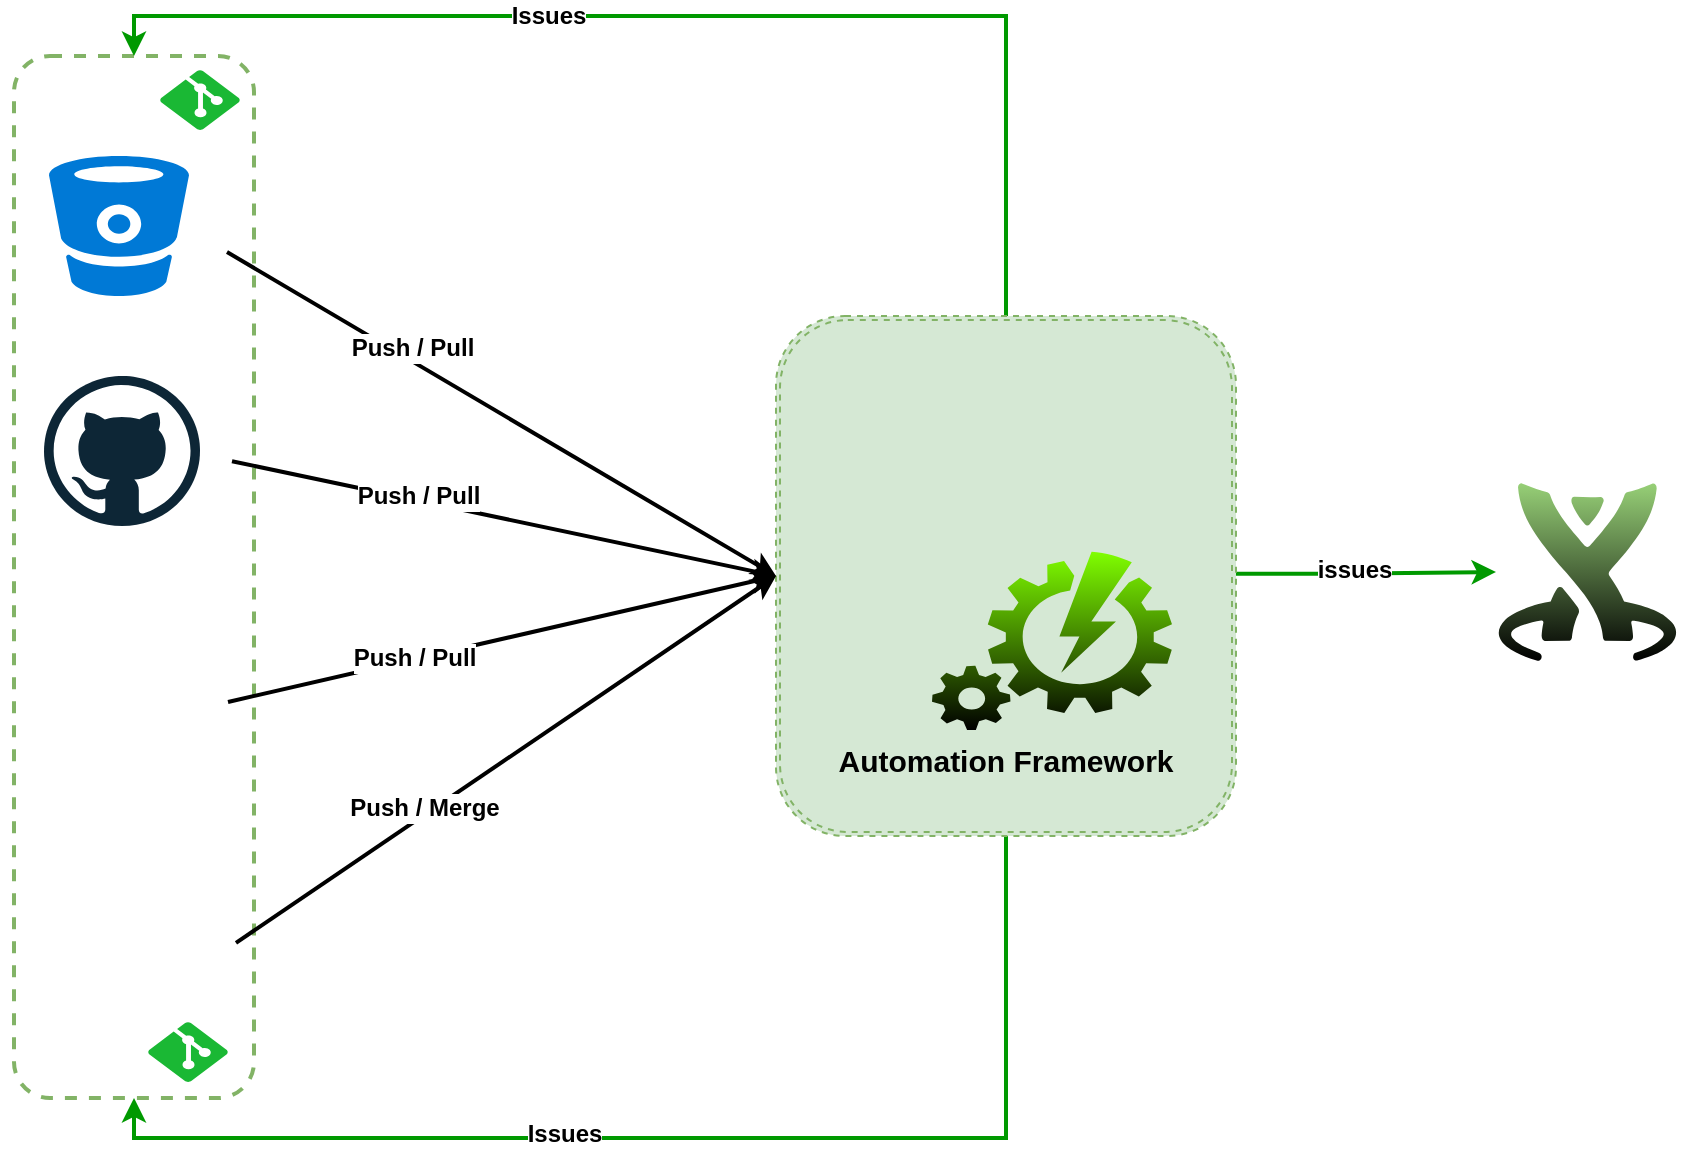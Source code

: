 <mxfile version="10.7.7"><diagram id="nS8JaFTZz7dJw2IIvju_" name="Page-1"><mxGraphModel dx="2025" dy="2186" grid="1" gridSize="10" guides="1" tooltips="1" connect="1" arrows="1" fold="1" page="1" pageScale="1" pageWidth="850" pageHeight="1100" math="0" shadow="0"><root><mxCell id="0"/><mxCell id="1" parent="0"/><mxCell id="2" value="" style="rounded=1;whiteSpace=wrap;html=1;fillColor=none;dashed=1;strokeColor=#82b366;strokeWidth=2;" vertex="1" parent="1"><mxGeometry x="-791" y="-20" width="120" height="521" as="geometry"/></mxCell><mxCell id="3" style="edgeStyle=orthogonalEdgeStyle;rounded=0;html=1;jettySize=auto;orthogonalLoop=1;strokeColor=#009900;targetPerimeterSpacing=0;exitX=0.841;exitY=0.124;exitPerimeter=0;strokeWidth=2;" edge="1" parent="1" source="26" target="22"><mxGeometry relative="1" as="geometry"/></mxCell><mxCell id="4" value="&lt;b&gt;issues&lt;/b&gt;" style="text;html=1;resizable=0;points=[];align=center;verticalAlign=middle;labelBackgroundColor=#ffffff;" vertex="1" connectable="0" parent="3"><mxGeometry x="0.212" y="-2" relative="1" as="geometry"><mxPoint y="-3" as="offset"/></mxGeometry></mxCell><mxCell id="5" style="edgeStyle=orthogonalEdgeStyle;rounded=0;orthogonalLoop=1;jettySize=auto;html=1;entryX=0.5;entryY=1;entryDx=0;entryDy=0;strokeWidth=2;fillColor=#d5e8d4;strokeColor=#009900;" edge="1" parent="1" source="9" target="2"><mxGeometry relative="1" as="geometry"><Array as="points"><mxPoint x="-295" y="521"/><mxPoint x="-731" y="521"/></Array></mxGeometry></mxCell><mxCell id="6" value="&lt;b&gt;Issues&lt;/b&gt;" style="text;html=1;resizable=0;points=[];align=center;verticalAlign=middle;labelBackgroundColor=#ffffff;" vertex="1" connectable="0" parent="5"><mxGeometry x="0.132" y="-2" relative="1" as="geometry"><mxPoint x="-29" as="offset"/></mxGeometry></mxCell><mxCell id="7" style="edgeStyle=orthogonalEdgeStyle;rounded=0;orthogonalLoop=1;jettySize=auto;html=1;entryX=0.5;entryY=0;entryDx=0;entryDy=0;strokeColor=#009900;strokeWidth=2;" edge="1" parent="1" source="9" target="2"><mxGeometry relative="1" as="geometry"><Array as="points"><mxPoint x="-295" y="-40"/><mxPoint x="-731" y="-40"/></Array></mxGeometry></mxCell><mxCell id="8" value="Issues" style="text;html=1;resizable=0;points=[];align=center;verticalAlign=middle;labelBackgroundColor=#ffffff;fontStyle=1" vertex="1" connectable="0" parent="7"><mxGeometry x="0.253" y="2" relative="1" as="geometry"><mxPoint y="-2" as="offset"/></mxGeometry></mxCell><mxCell id="9" value="" style="shape=ext;double=1;rounded=1;whiteSpace=wrap;html=1;fillColor=#d5e8d4;dashed=1;strokeColor=#82b366;" vertex="1" parent="1"><mxGeometry x="-410" y="110" width="230" height="260" as="geometry"/></mxCell><mxCell id="10" value="" style="shadow=0;dashed=0;html=1;strokeColor=none;fillColor=#0079D6;labelPosition=center;verticalLabelPosition=bottom;verticalAlign=top;shape=mxgraph.azure.bitbucket_code_source;" vertex="1" parent="1"><mxGeometry x="-773.5" y="30" width="70" height="70" as="geometry"/></mxCell><mxCell id="11" value="" style="dashed=0;html=1;shape=mxgraph.weblogos.github;fillColor=#FFFFFF;" vertex="1" parent="1"><mxGeometry x="-776" y="140" width="78" height="75" as="geometry"/></mxCell><mxCell id="12" value="" style="shape=image;verticalLabelPosition=bottom;labelBackgroundColor=#ffffff;verticalAlign=top;aspect=fixed;imageAspect=0;image=https://png.icons8.com/color/540/gitlab.png;" vertex="1" parent="1"><mxGeometry x="-772.5" y="392" width="71" height="71" as="geometry"/></mxCell><mxCell id="13" style="rounded=0;html=1;entryX=0;entryY=0.5;jettySize=auto;orthogonalLoop=1;strokeWidth=2;" edge="1" parent="1" source="15" target="9"><mxGeometry relative="1" as="geometry"/></mxCell><mxCell id="14" value="&lt;b&gt;Push / Merge&lt;/b&gt;" style="text;html=1;resizable=0;points=[];align=center;verticalAlign=middle;labelBackgroundColor=#ffffff;" vertex="1" connectable="0" parent="13"><mxGeometry x="-0.155" y="4" relative="1" as="geometry"><mxPoint x="-18" y="13" as="offset"/></mxGeometry></mxCell><mxCell id="15" value="" style="shape=image;verticalLabelPosition=bottom;labelBackgroundColor=#ffffff;verticalAlign=top;aspect=fixed;imageAspect=0;image=https://png.icons8.com/ios/540/webhook-filled.png;" vertex="1" parent="1"><mxGeometry x="-720" y="417" width="40" height="40" as="geometry"/></mxCell><mxCell id="16" style="edgeStyle=none;rounded=0;html=1;jettySize=auto;orthogonalLoop=1;strokeWidth=2;entryX=0;entryY=0.5;entryDx=0;entryDy=0;" edge="1" parent="1" source="18" target="9"><mxGeometry relative="1" as="geometry"/></mxCell><mxCell id="17" value="&lt;b&gt;Push / Pull&lt;/b&gt;" style="text;html=1;resizable=0;points=[];align=center;verticalAlign=middle;labelBackgroundColor=#ffffff;" vertex="1" connectable="0" parent="16"><mxGeometry x="-0.356" relative="1" as="geometry"><mxPoint x="5" y="-1" as="offset"/></mxGeometry></mxCell><mxCell id="18" value="" style="shape=image;verticalLabelPosition=bottom;labelBackgroundColor=#ffffff;verticalAlign=top;aspect=fixed;imageAspect=0;image=https://png.icons8.com/ios/540/webhook-filled.png;" vertex="1" parent="1"><mxGeometry x="-721" y="159" width="39" height="39" as="geometry"/></mxCell><mxCell id="19" style="edgeStyle=none;rounded=0;html=1;entryX=0;entryY=0.5;jettySize=auto;orthogonalLoop=1;strokeWidth=2;" edge="1" parent="1" source="21" target="9"><mxGeometry relative="1" as="geometry"/></mxCell><mxCell id="20" value="&lt;b&gt;Push / Pull&lt;/b&gt;" style="text;html=1;resizable=0;points=[];align=center;verticalAlign=middle;labelBackgroundColor=#ffffff;" vertex="1" connectable="0" parent="19"><mxGeometry x="-0.441" y="1" relative="1" as="geometry"><mxPoint x="15" y="3" as="offset"/></mxGeometry></mxCell><mxCell id="21" value="" style="shape=image;verticalLabelPosition=bottom;labelBackgroundColor=#ffffff;verticalAlign=top;aspect=fixed;imageAspect=0;image=https://png.icons8.com/ios/540/webhook-filled.png;" vertex="1" parent="1"><mxGeometry x="-723.5" y="47" width="39" height="39" as="geometry"/></mxCell><mxCell id="22" value="" style="dashed=0;html=1;shape=mxgraph.weblogos.confluence;fillColor=#97D077;strokeColor=none;rounded=0;glass=1;comic=0;labelBackgroundColor=none;fontFamily=Lucida Console;fontColor=#000000;align=center;gradientColor=#000000;" vertex="1" parent="1"><mxGeometry x="-50" y="193.5" width="92" height="89" as="geometry"/></mxCell><mxCell id="23" value="&lt;b&gt;&lt;font style=&quot;font-size: 15px&quot;&gt;Automation Framework&lt;br&gt;&lt;/font&gt;&lt;/b&gt;" style="text;html=1;strokeColor=none;fillColor=none;align=center;verticalAlign=middle;whiteSpace=wrap;rounded=0;dashed=1;" vertex="1" parent="1"><mxGeometry x="-388" y="322" width="186" height="20" as="geometry"/></mxCell><mxCell id="24" value="" style="group" vertex="1" connectable="0" parent="1"><mxGeometry x="-372" y="172" width="160" height="145" as="geometry"/></mxCell><mxCell id="25" value="" style="shape=image;verticalLabelPosition=bottom;labelBackgroundColor=#ffffff;verticalAlign=top;aspect=fixed;imageAspect=0;image=https://avatars0.githubusercontent.com/u/15811295?s=200&amp;v=4;" vertex="1" parent="24"><mxGeometry width="120.296" height="120.296" as="geometry"/></mxCell><mxCell id="26" value="" style="shadow=0;dashed=0;html=1;strokeColor=none;fillColor=#80FF00;labelPosition=center;verticalLabelPosition=bottom;verticalAlign=top;shape=mxgraph.azure.automation;rounded=0;glass=1;comic=0;labelBackgroundColor=none;fontFamily=Lucida Console;fontColor=#000000;align=center;gradientColor=#000000;" vertex="1" parent="24"><mxGeometry x="40" y="55.852" width="120" height="89.148" as="geometry"/></mxCell><mxCell id="27" value="" style="shape=image;verticalLabelPosition=bottom;labelBackgroundColor=#ffffff;verticalAlign=top;aspect=fixed;imageAspect=0;image=https://gsmulders.nl/wp-content/uploads/2018/08/vsts.png;" vertex="1" parent="1"><mxGeometry x="-797.5" y="270" width="121" height="64" as="geometry"/></mxCell><mxCell id="28" style="edgeStyle=none;rounded=0;orthogonalLoop=1;jettySize=auto;html=1;exitX=1;exitY=0.5;exitDx=0;exitDy=0;strokeWidth=2;entryX=0;entryY=0.5;entryDx=0;entryDy=0;" edge="1" parent="1" source="30" target="9"><mxGeometry relative="1" as="geometry"><mxPoint x="-420" y="260" as="targetPoint"/></mxGeometry></mxCell><mxCell id="29" value="Push / Pull" style="text;html=1;resizable=0;points=[];align=center;verticalAlign=middle;labelBackgroundColor=#ffffff;fontStyle=1" vertex="1" connectable="0" parent="28"><mxGeometry x="-0.364" y="1" relative="1" as="geometry"><mxPoint x="6" y="-1" as="offset"/></mxGeometry></mxCell><mxCell id="30" value="" style="shape=image;verticalLabelPosition=bottom;labelBackgroundColor=#ffffff;verticalAlign=top;aspect=fixed;imageAspect=0;image=https://png.icons8.com/ios/540/webhook-filled.png;" vertex="1" parent="1"><mxGeometry x="-723" y="283.5" width="39" height="39" as="geometry"/></mxCell><mxCell id="31" value="" style="verticalLabelPosition=bottom;html=1;verticalAlign=top;align=center;strokeColor=none;fillColor=#1AB834;shape=mxgraph.azure.git_repository;dashed=1;dashPattern=1 2;" vertex="1" parent="1"><mxGeometry x="-718" y="-13" width="40" height="30" as="geometry"/></mxCell><mxCell id="32" value="" style="verticalLabelPosition=bottom;html=1;verticalAlign=top;align=center;strokeColor=none;fillColor=#1AB834;shape=mxgraph.azure.git_repository;dashed=1;dashPattern=1 2;" vertex="1" parent="1"><mxGeometry x="-724" y="463" width="40" height="30" as="geometry"/></mxCell></root></mxGraphModel></diagram></mxfile>